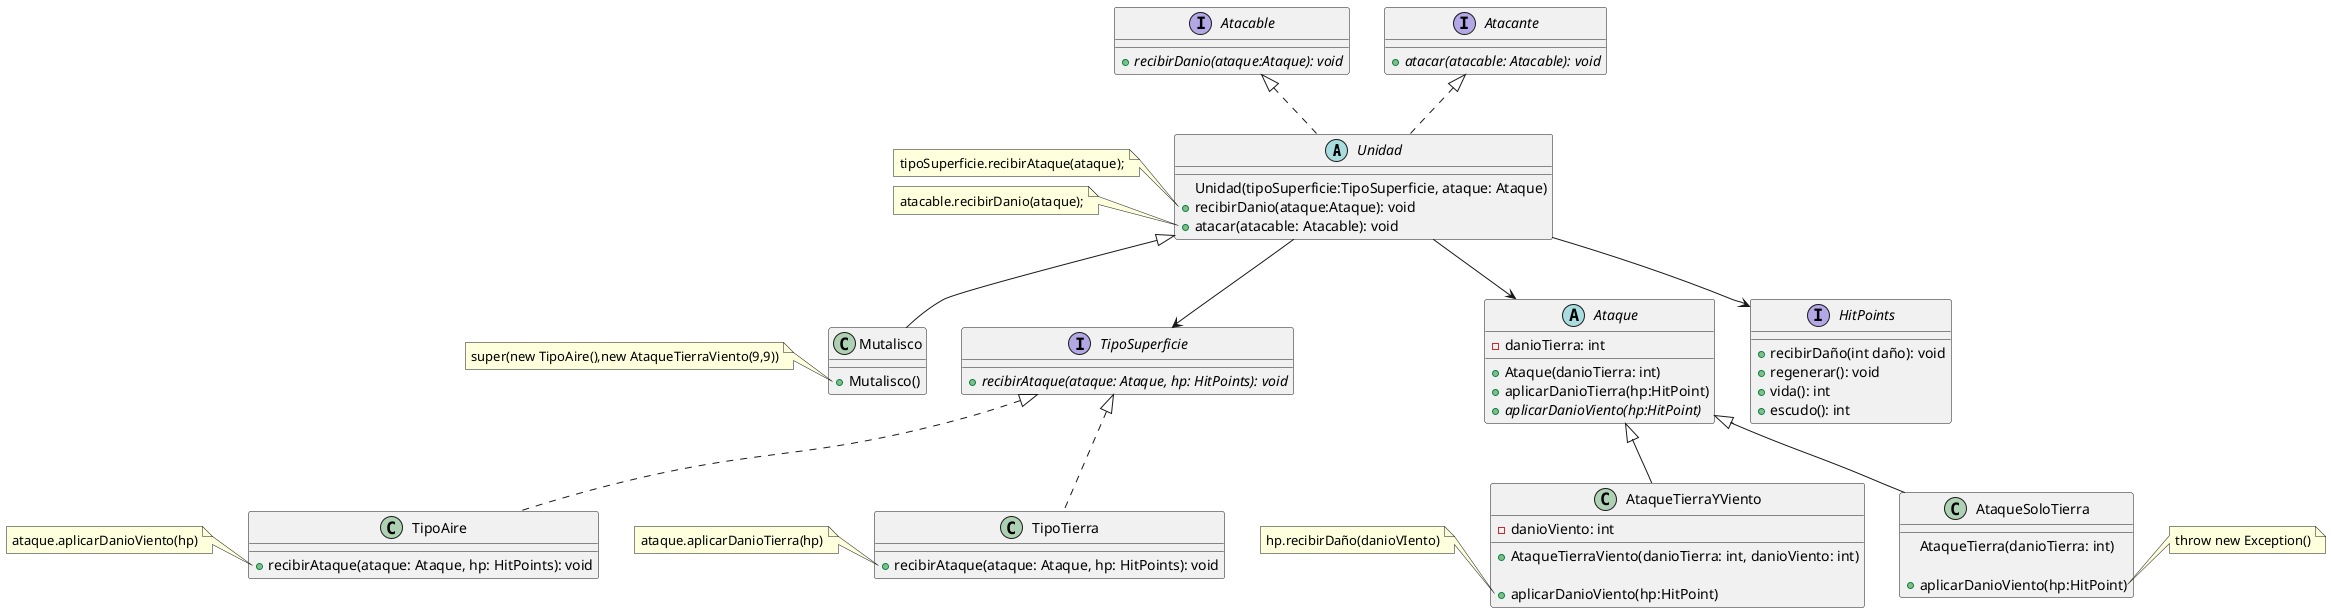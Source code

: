@startuml
abstract  class Unidad{
   Unidad(tipoSuperficie:TipoSuperficie, ataque: Ataque)
   + recibirDanio(ataque:Ataque): void
   + atacar(atacable: Atacable): void
}
note left of Unidad::recibirDanio
  tipoSuperficie.recibirAtaque(ataque);
end note
note left of Unidad::atacar
  atacable.recibirDanio(ataque);
end note



interface TipoSuperficie {
   + {abstract} recibirAtaque(ataque: Ataque, hp: HitPoints): void
}

class TipoAire implements TipoSuperficie{
   +  recibirAtaque(ataque: Ataque, hp: HitPoints): void
}
note left of TipoAire::recibirAtaque
  ataque.aplicarDanioViento(hp)
end note

class TipoTierra implements TipoSuperficie{
   +  recibirAtaque(ataque: Ataque, hp: HitPoints): void
}
note left of TipoTierra::recibirAtaque
  ataque.aplicarDanioTierra(hp)
end note


class Mutalisco {
   + Mutalisco()
}
note left of Mutalisco::Mutalisco
  super(new TipoAire(),new AtaqueTierraViento(9,9))
end note



interface Atacable {
   + {abstract} recibirDanio(ataque:Ataque): void
}

interface Atacante {
   + {abstract} atacar(atacable: Atacable): void
}

abstract class Ataque {
   -danioTierra: int
   + Ataque(danioTierra: int)
   + aplicarDanioTierra(hp:HitPoint)
   + {abstract} aplicarDanioViento(hp:HitPoint)
}

class AtaqueSoloTierra {
    AtaqueTierra(danioTierra: int)

   +  aplicarDanioViento(hp:HitPoint)
}
note right of AtaqueSoloTierra::aplicarDanioViento
  throw new Exception()
end note


class AtaqueTierraYViento {
    - danioViento: int
    + AtaqueTierraViento(danioTierra: int, danioViento: int)

   +  aplicarDanioViento(hp:HitPoint)
}
note left of AtaqueTierraYViento::aplicarDanioViento
  hp.recibirDaño(danioVIento)
end note



interface HitPoints {

    + recibirDaño(int daño): void
    + regenerar(): void
    + vida(): int
    + escudo(): int

}


Atacable <|.. Unidad

Atacante <|.. Unidad

Ataque <|-- AtaqueSoloTierra
Ataque <|-- AtaqueTierraYViento


Unidad <|-- Mutalisco
Unidad --> HitPoints
Unidad --> Ataque
Unidad --> TipoSuperficie

@enduml